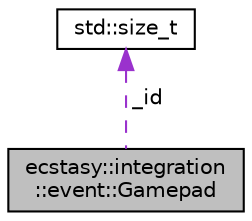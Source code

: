 digraph "ecstasy::integration::event::Gamepad"
{
 // LATEX_PDF_SIZE
  edge [fontname="Helvetica",fontsize="10",labelfontname="Helvetica",labelfontsize="10"];
  node [fontname="Helvetica",fontsize="10",shape=record];
  Node1 [label="ecstasy::integration\l::event::Gamepad",height=0.2,width=0.4,color="black", fillcolor="grey75", style="filled", fontcolor="black",tooltip="Current Gamepad state."];
  Node2 -> Node1 [dir="back",color="darkorchid3",fontsize="10",style="dashed",label=" _id" ,fontname="Helvetica"];
  Node2 [label="std::size_t",height=0.2,width=0.4,color="black", fillcolor="white", style="filled",URL="/home/runner/work/ecstasy/ecstasy/doc/external/cppreference-doxygen-web.tag.xml$cpp/types/size_t.html",tooltip=" "];
}
